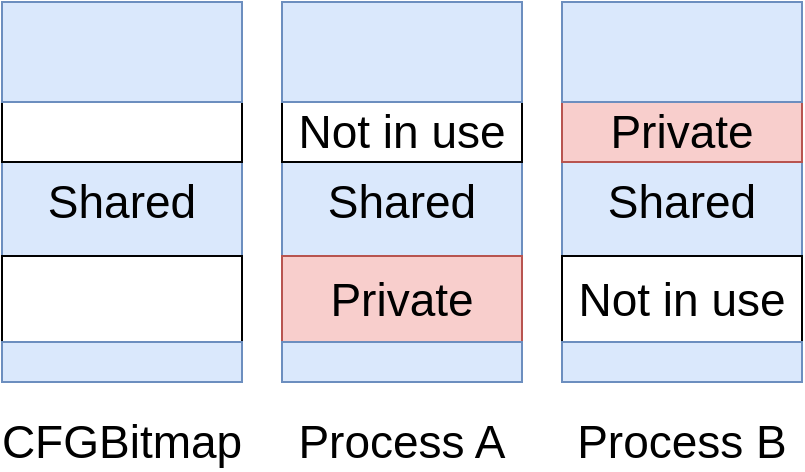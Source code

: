 <mxfile version="13.7.7" type="device"><diagram id="Uv0LCGG240ZCZDWe9Cio" name="Page-1"><mxGraphModel dx="786" dy="442" grid="1" gridSize="10" guides="1" tooltips="1" connect="1" arrows="1" fold="1" page="1" pageScale="1" pageWidth="583" pageHeight="413" math="0" shadow="0"><root><mxCell id="0"/><mxCell id="1" parent="0"/><mxCell id="u7QjYL2h05_heT0Zdiz6-2" value="Shared" style="rounded=0;whiteSpace=wrap;html=1;fillColor=#dae8fc;strokeColor=#6c8ebf;fontSize=23;" vertex="1" parent="1"><mxGeometry x="40" y="120" width="120" height="60" as="geometry"/></mxCell><mxCell id="u7QjYL2h05_heT0Zdiz6-3" value="" style="rounded=0;whiteSpace=wrap;html=1;fontSize=23;" vertex="1" parent="1"><mxGeometry x="40" y="100" width="120" height="30" as="geometry"/></mxCell><mxCell id="u7QjYL2h05_heT0Zdiz6-4" value="" style="rounded=0;whiteSpace=wrap;html=1;fillColor=#dae8fc;strokeColor=#6c8ebf;fontSize=23;" vertex="1" parent="1"><mxGeometry x="40" y="50" width="120" height="50" as="geometry"/></mxCell><mxCell id="u7QjYL2h05_heT0Zdiz6-5" value="" style="rounded=0;whiteSpace=wrap;html=1;fontSize=23;" vertex="1" parent="1"><mxGeometry x="40" y="177" width="120" height="43" as="geometry"/></mxCell><mxCell id="u7QjYL2h05_heT0Zdiz6-6" value="" style="rounded=0;whiteSpace=wrap;html=1;fillColor=#dae8fc;strokeColor=#6c8ebf;fontSize=23;" vertex="1" parent="1"><mxGeometry x="40" y="220" width="120" height="20" as="geometry"/></mxCell><mxCell id="u7QjYL2h05_heT0Zdiz6-7" value="Shared" style="rounded=0;whiteSpace=wrap;html=1;fillColor=#dae8fc;strokeColor=#6c8ebf;fontSize=23;" vertex="1" parent="1"><mxGeometry x="180" y="120" width="120" height="60" as="geometry"/></mxCell><mxCell id="u7QjYL2h05_heT0Zdiz6-8" value="&lt;span style=&quot;font-size: 23px;&quot;&gt;Not in use&lt;/span&gt;" style="rounded=0;whiteSpace=wrap;html=1;fontSize=23;" vertex="1" parent="1"><mxGeometry x="180" y="100" width="120" height="30" as="geometry"/></mxCell><mxCell id="u7QjYL2h05_heT0Zdiz6-9" value="" style="rounded=0;whiteSpace=wrap;html=1;fillColor=#dae8fc;strokeColor=#6c8ebf;fontSize=23;" vertex="1" parent="1"><mxGeometry x="180" y="50" width="120" height="50" as="geometry"/></mxCell><mxCell id="u7QjYL2h05_heT0Zdiz6-10" value="Private" style="rounded=0;whiteSpace=wrap;html=1;fillColor=#f8cecc;strokeColor=#b85450;fontSize=23;" vertex="1" parent="1"><mxGeometry x="180" y="177" width="120" height="43" as="geometry"/></mxCell><mxCell id="u7QjYL2h05_heT0Zdiz6-11" value="" style="rounded=0;whiteSpace=wrap;html=1;fillColor=#dae8fc;strokeColor=#6c8ebf;fontSize=23;" vertex="1" parent="1"><mxGeometry x="180" y="220" width="120" height="20" as="geometry"/></mxCell><mxCell id="u7QjYL2h05_heT0Zdiz6-17" value="&lt;span style=&quot;font-size: 23px;&quot;&gt;Shared&lt;/span&gt;" style="rounded=0;whiteSpace=wrap;html=1;fillColor=#dae8fc;strokeColor=#6c8ebf;fontSize=23;" vertex="1" parent="1"><mxGeometry x="320" y="120" width="120" height="60" as="geometry"/></mxCell><mxCell id="u7QjYL2h05_heT0Zdiz6-18" value="&lt;font face=&quot;helvetica&quot; style=&quot;font-size: 23px;&quot;&gt;Private&lt;/font&gt;" style="rounded=0;whiteSpace=wrap;html=1;strokeColor=#b85450;fontSize=23;fillColor=#f8cecc;" vertex="1" parent="1"><mxGeometry x="320" y="100" width="120" height="30" as="geometry"/></mxCell><mxCell id="u7QjYL2h05_heT0Zdiz6-19" value="" style="rounded=0;whiteSpace=wrap;html=1;fillColor=#dae8fc;strokeColor=#6c8ebf;fontSize=23;" vertex="1" parent="1"><mxGeometry x="320" y="50" width="120" height="50" as="geometry"/></mxCell><mxCell id="u7QjYL2h05_heT0Zdiz6-20" value="&lt;span style=&quot;font-size: 23px;&quot;&gt;Not in use&lt;/span&gt;" style="rounded=0;whiteSpace=wrap;html=1;fontSize=23;" vertex="1" parent="1"><mxGeometry x="320" y="177" width="120" height="43" as="geometry"/></mxCell><mxCell id="u7QjYL2h05_heT0Zdiz6-21" value="" style="rounded=0;whiteSpace=wrap;html=1;fillColor=#dae8fc;strokeColor=#6c8ebf;fontSize=23;" vertex="1" parent="1"><mxGeometry x="320" y="220" width="120" height="20" as="geometry"/></mxCell><mxCell id="u7QjYL2h05_heT0Zdiz6-22" value="CFGBitmap" style="text;html=1;strokeColor=none;fillColor=none;align=center;verticalAlign=middle;whiteSpace=wrap;rounded=0;fontSize=23;" vertex="1" parent="1"><mxGeometry x="45" y="260" width="110" height="20" as="geometry"/></mxCell><mxCell id="u7QjYL2h05_heT0Zdiz6-23" value="Process A" style="text;html=1;strokeColor=none;fillColor=none;align=center;verticalAlign=middle;whiteSpace=wrap;rounded=0;fontSize=23;" vertex="1" parent="1"><mxGeometry x="185" y="260" width="110" height="20" as="geometry"/></mxCell><mxCell id="u7QjYL2h05_heT0Zdiz6-24" value="Process B" style="text;html=1;strokeColor=none;fillColor=none;align=center;verticalAlign=middle;whiteSpace=wrap;rounded=0;fontSize=23;" vertex="1" parent="1"><mxGeometry x="325" y="260" width="110" height="20" as="geometry"/></mxCell></root></mxGraphModel></diagram></mxfile>